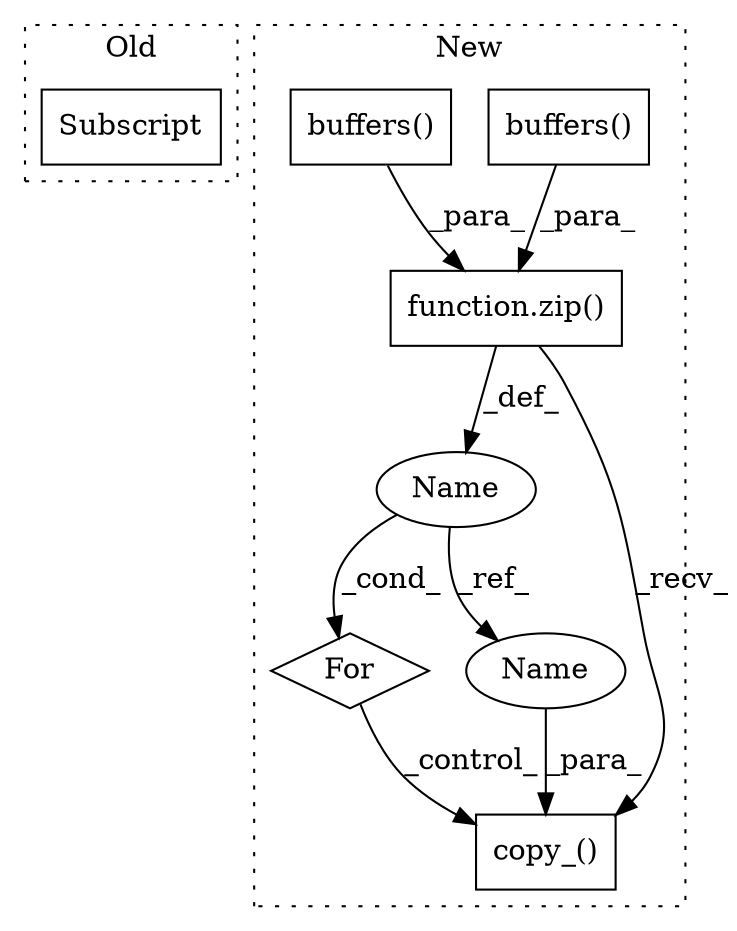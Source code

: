 digraph G {
subgraph cluster0 {
1 [label="Subscript" a="63" s="1925,0" l="21,0" shape="box"];
label = "Old";
style="dotted";
}
subgraph cluster1 {
2 [label="buffers()" a="75" s="2205" l="21" shape="box"];
3 [label="For" a="107" s="2162,2227" l="4,18" shape="diamond"];
4 [label="Name" a="87" s="2173" l="1" shape="ellipse"];
5 [label="copy_()" a="75" s="2245,2258" l="12,1" shape="box"];
6 [label="function.zip()" a="75" s="2178,2226" l="4,1" shape="box"];
7 [label="buffers()" a="75" s="2182" l="21" shape="box"];
8 [label="Name" a="87" s="2257" l="1" shape="ellipse"];
label = "New";
style="dotted";
}
2 -> 6 [label="_para_"];
3 -> 5 [label="_control_"];
4 -> 8 [label="_ref_"];
4 -> 3 [label="_cond_"];
6 -> 5 [label="_recv_"];
6 -> 4 [label="_def_"];
7 -> 6 [label="_para_"];
8 -> 5 [label="_para_"];
}